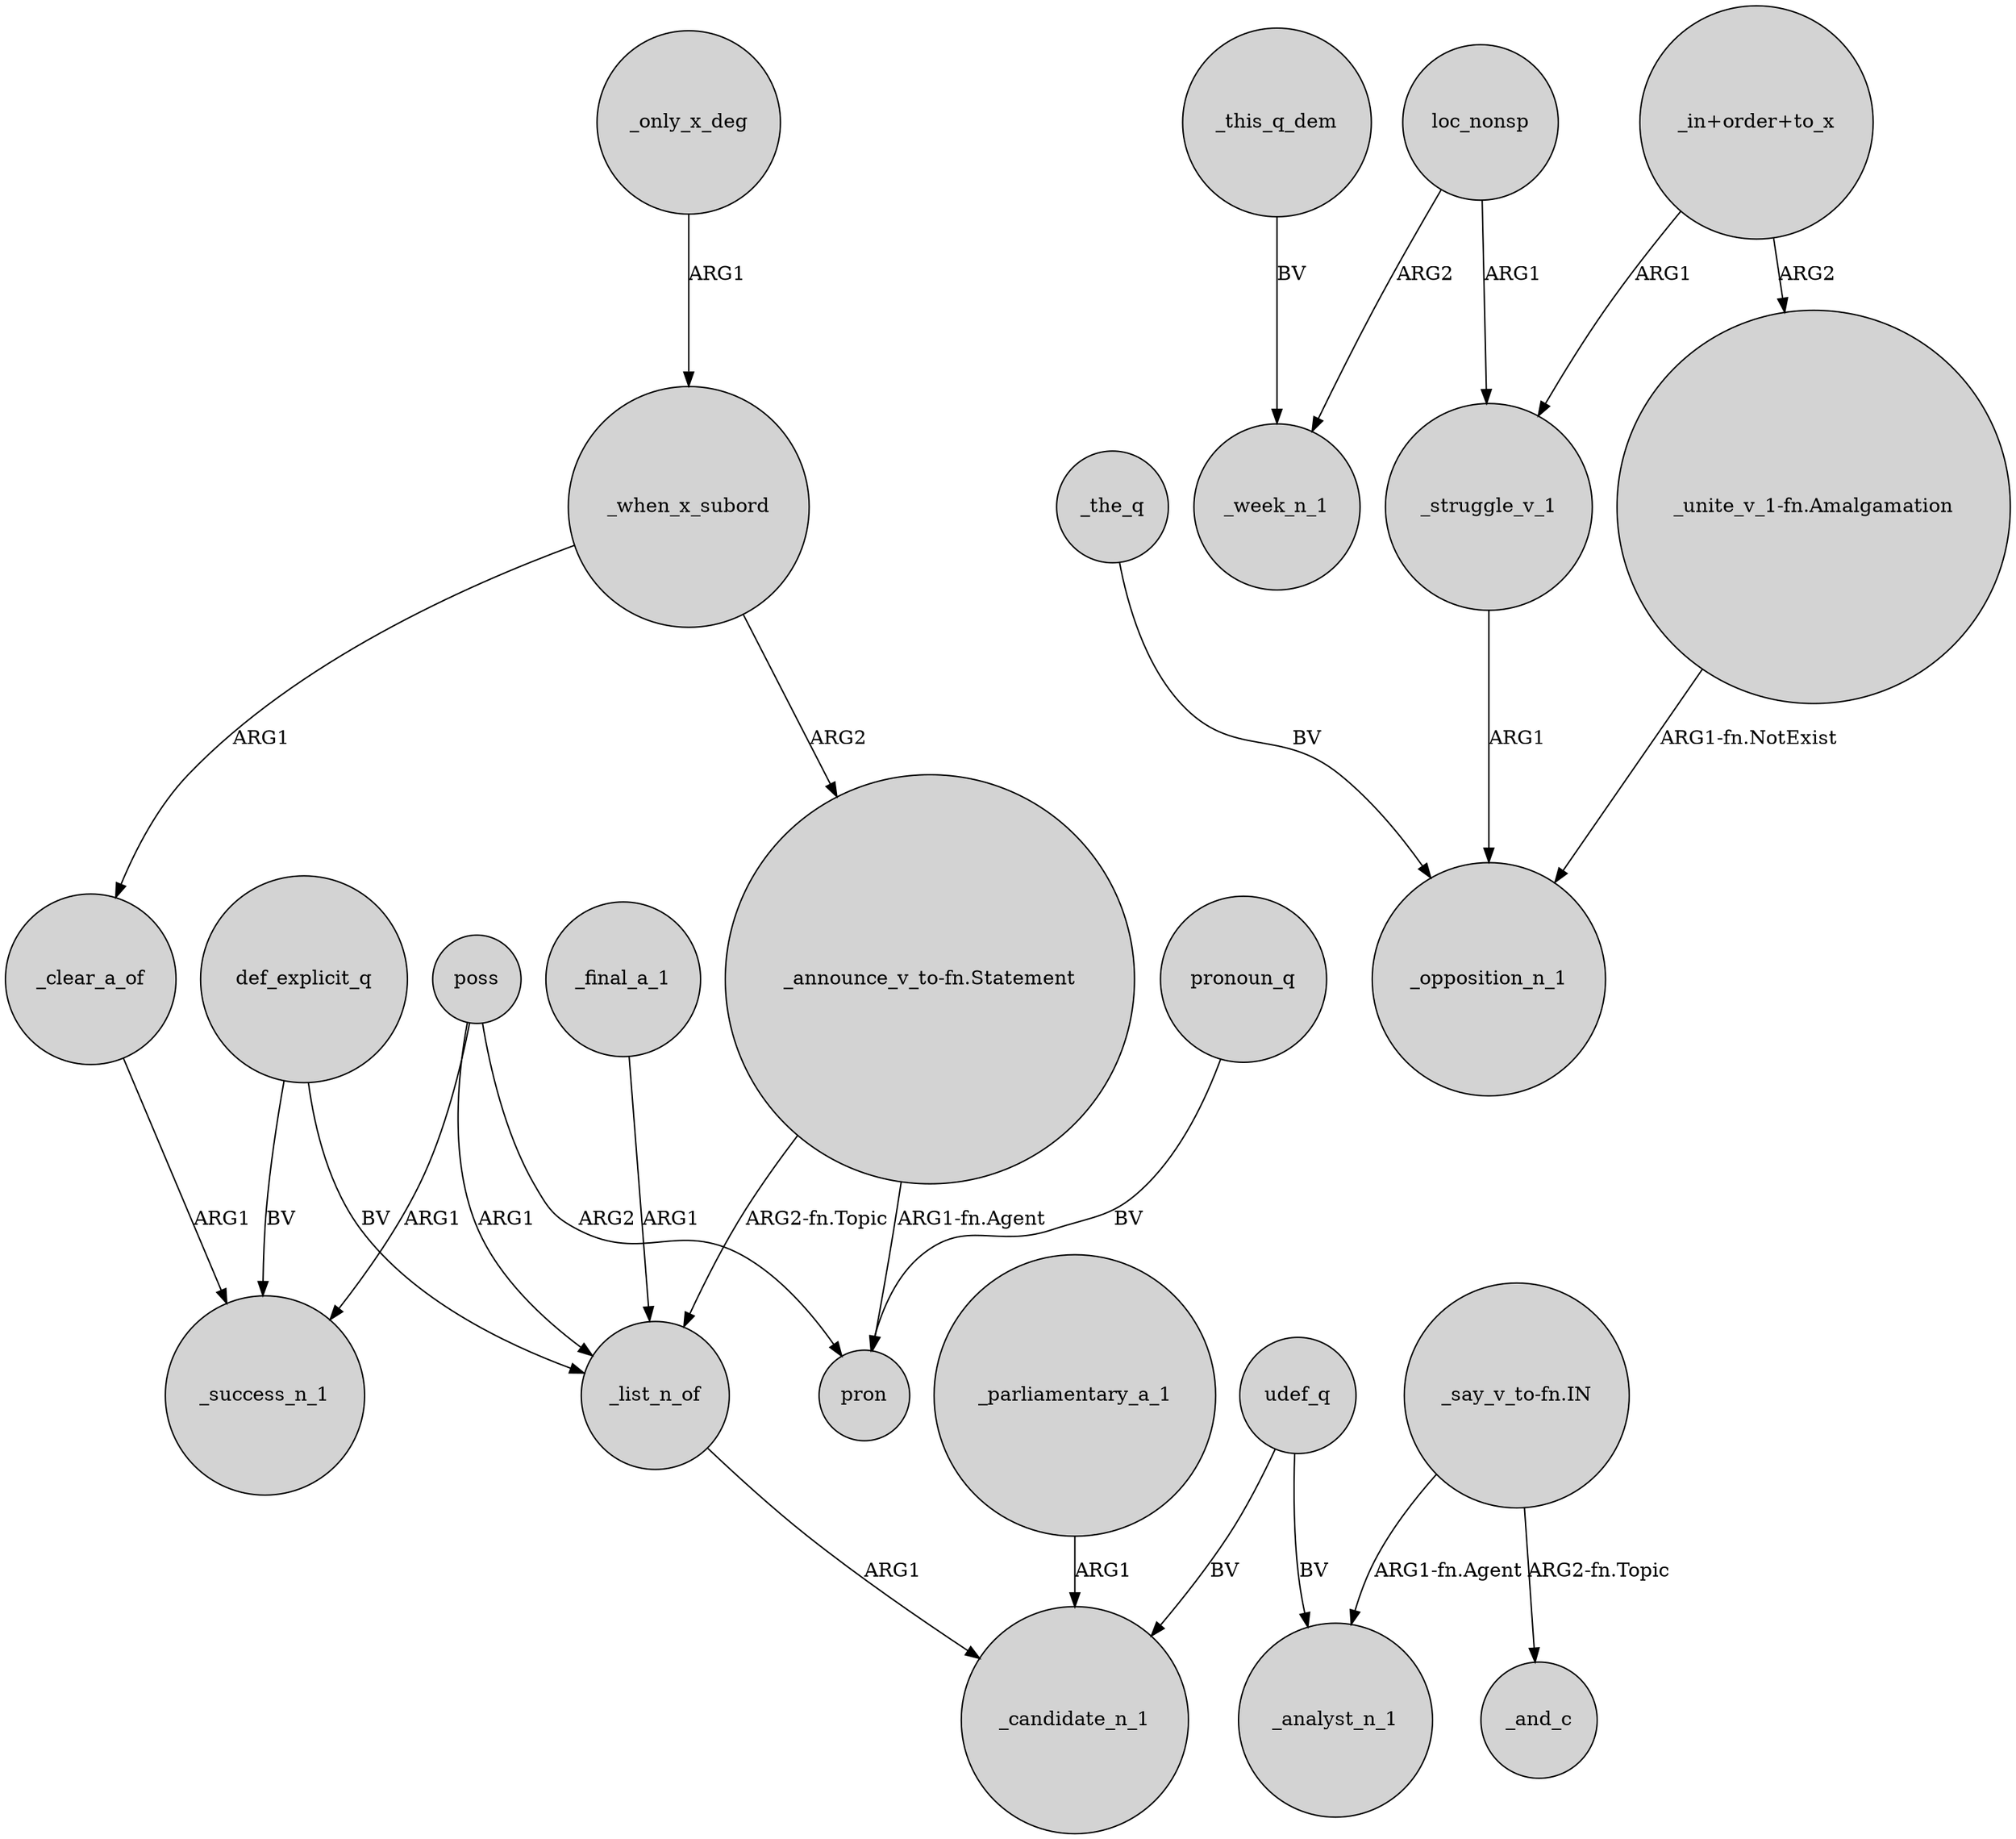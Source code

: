 digraph {
	node [shape=circle style=filled]
	_clear_a_of -> _success_n_1 [label=ARG1]
	_the_q -> _opposition_n_1 [label=BV]
	"_announce_v_to-fn.Statement" -> pron [label="ARG1-fn.Agent"]
	poss -> pron [label=ARG2]
	_when_x_subord -> "_announce_v_to-fn.Statement" [label=ARG2]
	_struggle_v_1 -> _opposition_n_1 [label=ARG1]
	_final_a_1 -> _list_n_of [label=ARG1]
	_parliamentary_a_1 -> _candidate_n_1 [label=ARG1]
	poss -> _success_n_1 [label=ARG1]
	_when_x_subord -> _clear_a_of [label=ARG1]
	loc_nonsp -> _struggle_v_1 [label=ARG1]
	def_explicit_q -> _list_n_of [label=BV]
	pronoun_q -> pron [label=BV]
	_this_q_dem -> _week_n_1 [label=BV]
	loc_nonsp -> _week_n_1 [label=ARG2]
	"_announce_v_to-fn.Statement" -> _list_n_of [label="ARG2-fn.Topic"]
	"_say_v_to-fn.IN" -> _analyst_n_1 [label="ARG1-fn.Agent"]
	_list_n_of -> _candidate_n_1 [label=ARG1]
	"_unite_v_1-fn.Amalgamation" -> _opposition_n_1 [label="ARG1-fn.NotExist"]
	poss -> _list_n_of [label=ARG1]
	"_say_v_to-fn.IN" -> _and_c [label="ARG2-fn.Topic"]
	def_explicit_q -> _success_n_1 [label=BV]
	"_in+order+to_x" -> "_unite_v_1-fn.Amalgamation" [label=ARG2]
	"_in+order+to_x" -> _struggle_v_1 [label=ARG1]
	udef_q -> _analyst_n_1 [label=BV]
	udef_q -> _candidate_n_1 [label=BV]
	_only_x_deg -> _when_x_subord [label=ARG1]
}

